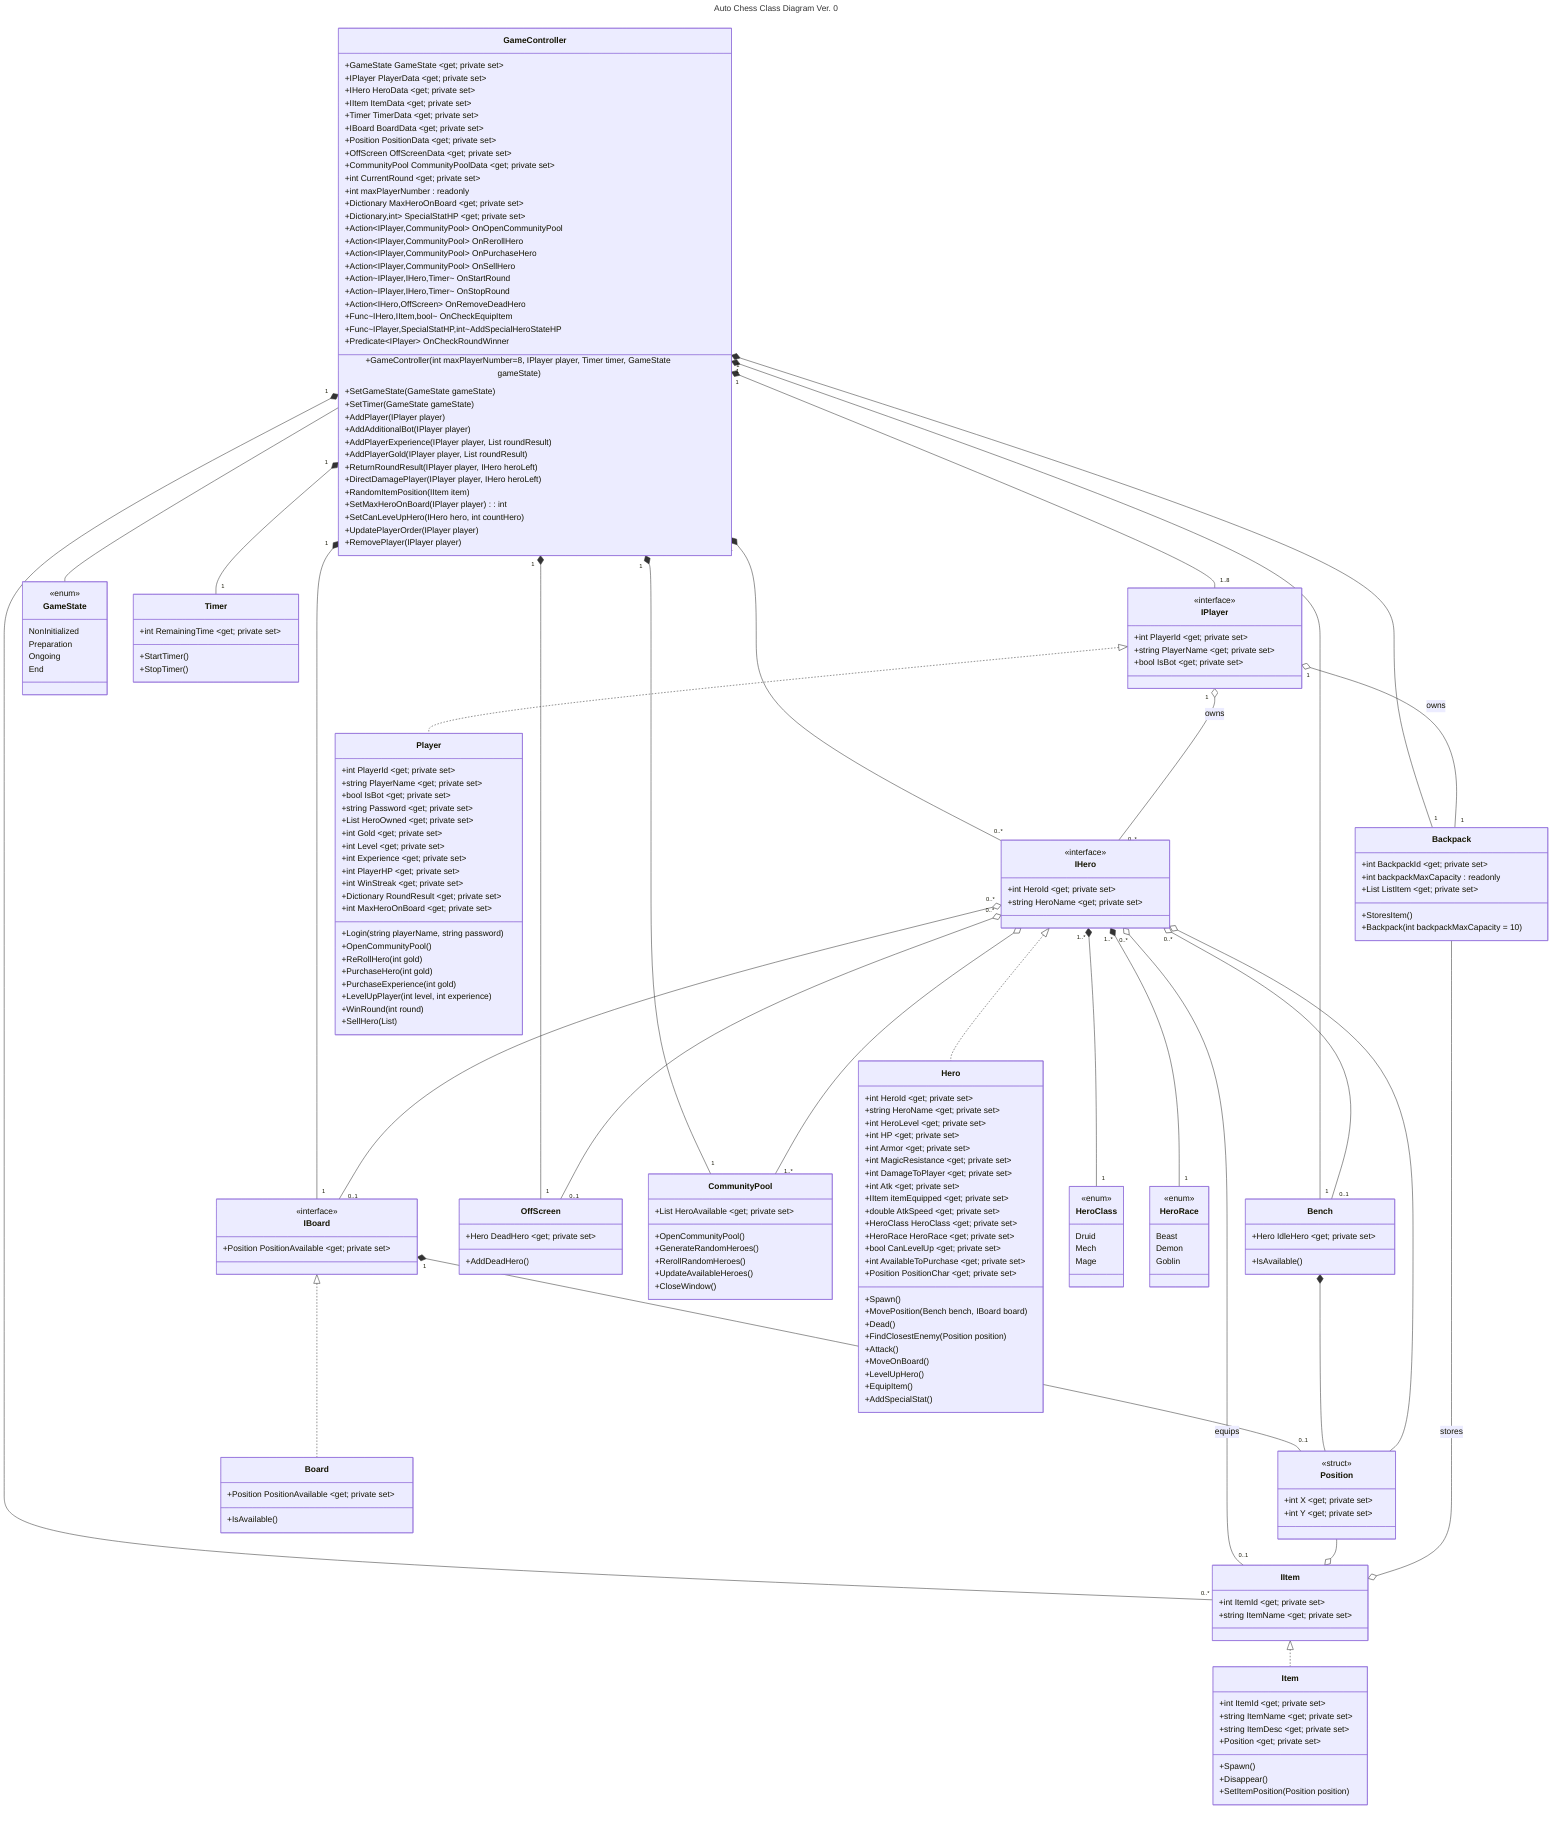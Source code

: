 ---
title: Auto Chess Class Diagram Ver. 0
---
classDiagram
    GameController "1" *-- "0..*" IHero    
    GameController "1" *-- "1..8" IPlayer
    GameController "1" *-- "0..*" IItem
    GameController -- GameState  
    GameController "1" *-- "1" Timer  
    GameController "1" *-- "1" IBoard  
    GameController "1" *-- "1" Bench  
    GameController "1" *-- "1" OffScreen      
    GameController "1" *-- "1" CommunityPool  
    GameController "1" *-- "1" Backpack  

    IPlayer "1" o-- "1" Backpack :owns
    IPlayer "1" o-- "0..*" IHero :owns    
    IPlayer <|.. Player

    IHero <|.. Hero
    IHero "1..*" *-- "1" HeroClass
    IHero "1..*" *-- "1" HeroRace
    IHero "0..*" o-- "0..1" OffScreen
    IHero "0..*" o-- "0..1" IBoard
    IHero "0..*" o-- "0..1" Bench
    IHero "0..*" o-- "1..*" CommunityPool
    IHero "0..*" o-- "0..1" IItem :equips

    IBoard "1" *-- "0..1" Position 
    Bench *-- Position
    Position --o IHero
    Position --o IItem
    Backpack --o IItem :stores 

    IItem <|.. Item
    IBoard <|.. Board

    class IPlayer {
        <<interface>>
        +int PlayerId ~get; private set~
        +string PlayerName ~get; private set~
        +bool IsBot ~get; private set~
    }
    class Timer {
        +int RemainingTime ~get; private set~
        +StartTimer()
        +StopTimer()
    }
    class GameController {
        +GameState GameState ~get; private set~
        +IPlayer PlayerData ~get; private set~ 
        +IHero HeroData ~get; private set~
        +IItem ItemData ~get; private set~
        +Timer TimerData ~get; private set~ 
        +IBoard BoardData ~get; private set~
        +Position PositionData ~get; private set~ 
        +OffScreen OffScreenData ~get; private set~ 
        +CommunityPool CommunityPoolData ~get; private set~ 
        +int CurrentRound ~get; private set~
        +int maxPlayerNumber : readonly
        +Dictionary<int,int> MaxHeroOnBoard ~get; private set~
        +Dictionary<List<IHero>,int> SpecialStatHP ~get; private set~
        +Action~IPlayer,CommunityPool~ OnOpenCommunityPool
        +Action~IPlayer,CommunityPool~ OnRerollHero
        +Action~IPlayer,CommunityPool~ OnPurchaseHero
        +Action~IPlayer,CommunityPool~ OnSellHero
        +Action~IPlayer,IHero,Timer~ OnStartRound
        +Action~IPlayer,IHero,Timer~ OnStopRound
        +Action~IHero,OffScreen~ OnRemoveDeadHero
        +Func~IHero,IItem,bool~ OnCheckEquipItem         
        +Func~IPlayer,SpecialStatHP,int~AddSpecialHeroStateHP
        +Predicate~IPlayer~ OnCheckRoundWinner
        +GameController(int maxPlayerNumber=8, IPlayer player, Timer timer, GameState gameState)
        +SetGameState(GameState gameState)
        +SetTimer(GameState gameState)
        +AddPlayer(IPlayer player)
        +AddAdditionalBot(IPlayer player) 
        +AddPlayerExperience(IPlayer player, List<int,string> roundResult)
        +AddPlayerGold(IPlayer player, List<int,string> roundResult)
        +ReturnRoundResult(IPlayer player, IHero heroLeft)    
        +DirectDamagePlayer(IPlayer player, IHero heroLeft)   
        +RandomItemPosition(IItem item)
        +SetMaxHeroOnBoard(IPlayer player) : int
        +SetCanLeveUpHero(IHero hero, int countHero)   
        +UpdatePlayerOrder(IPlayer player)   
        +RemovePlayer(IPlayer player) 
    }    
    class Player {
        +int PlayerId ~get; private set~
        +string PlayerName ~get; private set~
        +bool IsBot ~get; private set~
        +string Password ~get; private set~
        +List<IHero> HeroOwned ~get; private set~
        +int Gold ~get; private set~
        +int Level ~get; private set~
        +int Experience ~get; private set~
        +int PlayerHP ~get; private set~
        +int WinStreak ~get; private set~
        +Dictionary<int,bool> RoundResult ~get; private set~
        +int MaxHeroOnBoard ~get; private set~
        +Login(string playerName, string password)
        +OpenCommunityPool()
        +ReRollHero(int gold)
        +PurchaseHero(int gold)
        +PurchaseExperience(int gold)
        +LevelUpPlayer(int level, int experience)
        +WinRound(int round)
        +SellHero(List<IHero>)
    }    
    class CommunityPool {
        +List<IHero> HeroAvailable ~get; private set~
        +OpenCommunityPool()
        +GenerateRandomHeroes()
        +RerollRandomHeroes()
        +UpdateAvailableHeroes()
        +CloseWindow()
    }
    class GameState {
        <<enum>>
        NonInitialized
        Preparation
        Ongoing
        End
    }
    class IHero {
        <<interface>>
        +int HeroId ~get; private set~
        +string HeroName ~get; private set~
    }
    class HeroClass {
    <<enum>> 
    Druid
    Mech
    Mage
    }
    class HeroRace {
    <<enum>> 
    Beast
    Demon
    Goblin
    }
    class Position {
    <<struct>>
        +int X ~get; private set~
        +int Y ~get; private set~
    }    
    class IBoard {
        <<interface>>
        +Position PositionAvailable ~get; private set~
    }
    class Board {
        +Position PositionAvailable ~get; private set~
        +IsAvailable()
    }
    class Bench {
        +Hero IdleHero ~get; private set~
        +IsAvailable()
    }
    class OffScreen {
        +Hero DeadHero ~get; private set~
        +AddDeadHero()
    }
    class Hero{
        +int HeroId ~get; private set~
        +string HeroName ~get; private set~   
        +int HeroLevel ~get; private set~    
        +int HP ~get; private set~
        +int Armor ~get; private set~
        +int MagicResistance ~get; private set~
        +int DamageToPlayer ~get; private set~
        +int Atk ~get; private set~
        +IItem itemEquipped ~get; private set~
        +double AtkSpeed ~get; private set~
        +HeroClass HeroClass ~get; private set~
        +HeroRace HeroRace ~get; private set~
        +bool CanLevelUp ~get; private set~
        +int AvailableToPurchase ~get; private set~ 
        +Position PositionChar ~get; private set~
        +Spawn()
        +MovePosition(Bench bench, IBoard board)
        +Dead()
        +FindClosestEnemy(Position position)
        +Attack()
        +MoveOnBoard()
        +LevelUpHero()
        +EquipItem()
        +AddSpecialStat()
    }
    
    class IItem{
        +int ItemId ~get; private set~
        +string ItemName ~get; private set~
    }
    class Item{
        +int ItemId ~get; private set~
        +string ItemName ~get; private set~
        +string ItemDesc ~get; private set~      
        +Position ~get; private set~
        +Spawn()
        +Disappear()
        +SetItemPosition(Position position)
    }
    class Backpack{
        +int BackpackId ~get; private set~
        +int backpackMaxCapacity : readonly
        +List<IItem> ListItem ~get; private set~
        +StoresItem()
        +Backpack(int backpackMaxCapacity = 10)
    }